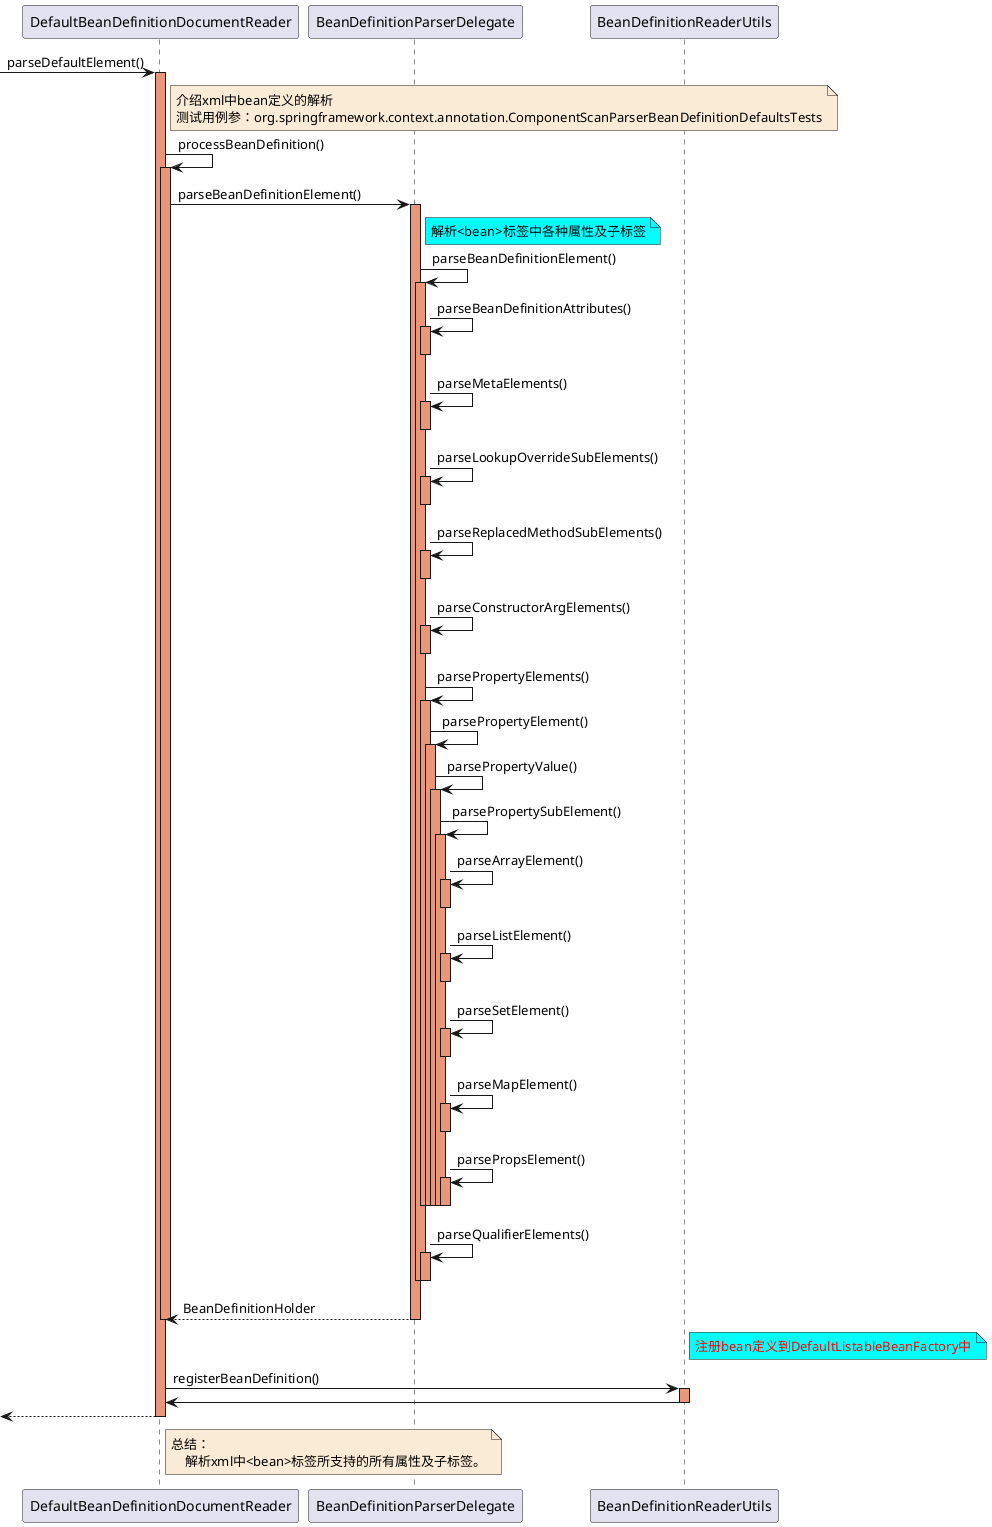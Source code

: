 @startuml

-> DefaultBeanDefinitionDocumentReader : parseDefaultElement()
activate DefaultBeanDefinitionDocumentReader #DarkSalmon

    note right of DefaultBeanDefinitionDocumentReader #FAEBD7
        介绍xml中bean定义的解析
        测试用例参：org.springframework.context.annotation.ComponentScanParserBeanDefinitionDefaultsTests
    end note

    DefaultBeanDefinitionDocumentReader -> DefaultBeanDefinitionDocumentReader : processBeanDefinition()
    activate DefaultBeanDefinitionDocumentReader #DarkSalmon

        DefaultBeanDefinitionDocumentReader -> BeanDefinitionParserDelegate : parseBeanDefinitionElement()
        activate BeanDefinitionParserDelegate #DarkSalmon

            note right of BeanDefinitionParserDelegate #aqua
                解析<bean>标签中各种属性及子标签
            end note
            BeanDefinitionParserDelegate -> BeanDefinitionParserDelegate : parseBeanDefinitionElement()
            activate BeanDefinitionParserDelegate #DarkSalmon

                BeanDefinitionParserDelegate -> BeanDefinitionParserDelegate : parseBeanDefinitionAttributes()
                activate BeanDefinitionParserDelegate #DarkSalmon
                deactivate BeanDefinitionParserDelegate

                BeanDefinitionParserDelegate -> BeanDefinitionParserDelegate : parseMetaElements()
                activate BeanDefinitionParserDelegate #DarkSalmon
                deactivate BeanDefinitionParserDelegate

                BeanDefinitionParserDelegate -> BeanDefinitionParserDelegate : parseLookupOverrideSubElements()
                activate BeanDefinitionParserDelegate #DarkSalmon
                deactivate BeanDefinitionParserDelegate

                BeanDefinitionParserDelegate -> BeanDefinitionParserDelegate : parseReplacedMethodSubElements()
                activate BeanDefinitionParserDelegate #DarkSalmon
                deactivate BeanDefinitionParserDelegate

                BeanDefinitionParserDelegate -> BeanDefinitionParserDelegate : parseConstructorArgElements()
                activate BeanDefinitionParserDelegate #DarkSalmon
                deactivate BeanDefinitionParserDelegate

                BeanDefinitionParserDelegate -> BeanDefinitionParserDelegate : parsePropertyElements()
                activate BeanDefinitionParserDelegate #DarkSalmon

                    BeanDefinitionParserDelegate -> BeanDefinitionParserDelegate : parsePropertyElement()
                    activate BeanDefinitionParserDelegate #DarkSalmon

                        BeanDefinitionParserDelegate -> BeanDefinitionParserDelegate : parsePropertyValue()
                        activate BeanDefinitionParserDelegate #DarkSalmon

                            BeanDefinitionParserDelegate -> BeanDefinitionParserDelegate : parsePropertySubElement()
                            activate BeanDefinitionParserDelegate #DarkSalmon

                                BeanDefinitionParserDelegate -> BeanDefinitionParserDelegate : parseArrayElement()
                                activate BeanDefinitionParserDelegate #DarkSalmon
                                deactivate BeanDefinitionParserDelegate

                                BeanDefinitionParserDelegate -> BeanDefinitionParserDelegate : parseListElement()
                                activate BeanDefinitionParserDelegate #DarkSalmon
                                deactivate BeanDefinitionParserDelegate

                                BeanDefinitionParserDelegate -> BeanDefinitionParserDelegate : parseSetElement()
                                activate BeanDefinitionParserDelegate #DarkSalmon
                                deactivate BeanDefinitionParserDelegate

                                BeanDefinitionParserDelegate -> BeanDefinitionParserDelegate : parseMapElement()
                                activate BeanDefinitionParserDelegate #DarkSalmon
                                deactivate BeanDefinitionParserDelegate

                                BeanDefinitionParserDelegate -> BeanDefinitionParserDelegate : parsePropsElement()
                                activate BeanDefinitionParserDelegate #DarkSalmon
                                deactivate BeanDefinitionParserDelegate

                            deactivate BeanDefinitionParserDelegate

                        deactivate BeanDefinitionParserDelegate

                    deactivate BeanDefinitionParserDelegate

                deactivate BeanDefinitionParserDelegate

                BeanDefinitionParserDelegate -> BeanDefinitionParserDelegate : parseQualifierElements()
                activate BeanDefinitionParserDelegate #DarkSalmon
                deactivate BeanDefinitionParserDelegate

            deactivate BeanDefinitionParserDelegate

        BeanDefinitionParserDelegate --> DefaultBeanDefinitionDocumentReader : BeanDefinitionHolder
        deactivate BeanDefinitionParserDelegate

    deactivate DefaultBeanDefinitionDocumentReader

    note right of BeanDefinitionReaderUtils #aqua
        <font color=red>注册bean定义到DefaultListableBeanFactory中</font>
    end note
    DefaultBeanDefinitionDocumentReader -> BeanDefinitionReaderUtils : registerBeanDefinition()
    activate BeanDefinitionReaderUtils #DarkSalmon
    BeanDefinitionReaderUtils -> DefaultBeanDefinitionDocumentReader
    deactivate BeanDefinitionReaderUtils



<--DefaultBeanDefinitionDocumentReader
deactivate DefaultBeanDefinitionDocumentReader

note right of DefaultBeanDefinitionDocumentReader #FAEBD7
    总结：
        解析xml中<bean>标签所支持的所有属性及子标签。
end note

@enduml